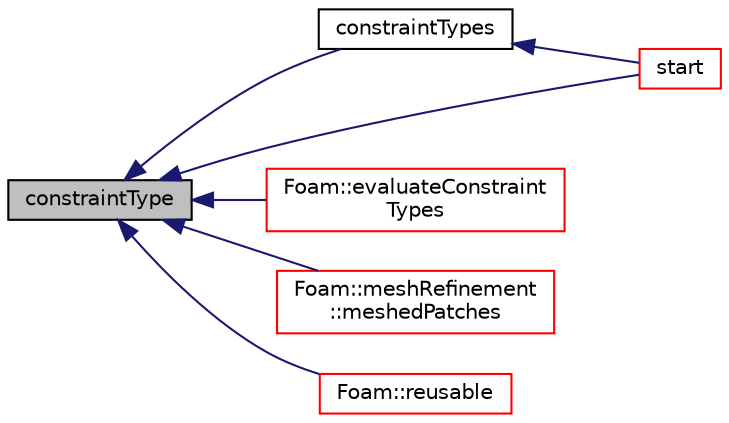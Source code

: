 digraph "constraintType"
{
  bgcolor="transparent";
  edge [fontname="Helvetica",fontsize="10",labelfontname="Helvetica",labelfontsize="10"];
  node [fontname="Helvetica",fontsize="10",shape=record];
  rankdir="LR";
  Node2737 [label="constraintType",height=0.2,width=0.4,color="black", fillcolor="grey75", style="filled", fontcolor="black"];
  Node2737 -> Node2738 [dir="back",color="midnightblue",fontsize="10",style="solid",fontname="Helvetica"];
  Node2738 [label="constraintTypes",height=0.2,width=0.4,color="black",URL="$a28633.html#a0332049c12f6133863c992e8274422a1",tooltip="Return a list of all the constraint patch types. "];
  Node2738 -> Node2739 [dir="back",color="midnightblue",fontsize="10",style="solid",fontname="Helvetica"];
  Node2739 [label="start",height=0.2,width=0.4,color="red",URL="$a28633.html#a6bfd3e3abb11e98bdb4b98671cec1234",tooltip="Return start label of this patch in the polyMesh face list. "];
  Node2737 -> Node3328 [dir="back",color="midnightblue",fontsize="10",style="solid",fontname="Helvetica"];
  Node3328 [label="Foam::evaluateConstraint\lTypes",height=0.2,width=0.4,color="red",URL="$a21851.html#a421ae1d4831d9377d7f986ed81a676aa"];
  Node2737 -> Node3330 [dir="back",color="midnightblue",fontsize="10",style="solid",fontname="Helvetica"];
  Node3330 [label="Foam::meshRefinement\l::meshedPatches",height=0.2,width=0.4,color="red",URL="$a25857.html#a99d01ffe5a584e7f602fdceb6cbd4a6b",tooltip="Get patchIDs for patches added in addMeshedPatch. "];
  Node2737 -> Node3331 [dir="back",color="midnightblue",fontsize="10",style="solid",fontname="Helvetica"];
  Node3331 [label="Foam::reusable",height=0.2,width=0.4,color="red",URL="$a21851.html#a4623ed3c14766d39485168a3676cf6b2"];
  Node2737 -> Node2739 [dir="back",color="midnightblue",fontsize="10",style="solid",fontname="Helvetica"];
}
